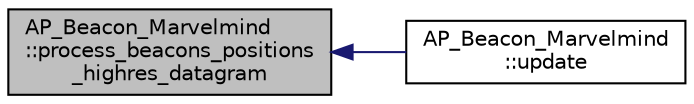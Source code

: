 digraph "AP_Beacon_Marvelmind::process_beacons_positions_highres_datagram"
{
 // INTERACTIVE_SVG=YES
  edge [fontname="Helvetica",fontsize="10",labelfontname="Helvetica",labelfontsize="10"];
  node [fontname="Helvetica",fontsize="10",shape=record];
  rankdir="LR";
  Node1 [label="AP_Beacon_Marvelmind\l::process_beacons_positions\l_highres_datagram",height=0.2,width=0.4,color="black", fillcolor="grey75", style="filled", fontcolor="black"];
  Node1 -> Node2 [dir="back",color="midnightblue",fontsize="10",style="solid",fontname="Helvetica"];
  Node2 [label="AP_Beacon_Marvelmind\l::update",height=0.2,width=0.4,color="black", fillcolor="white", style="filled",URL="$classAP__Beacon__Marvelmind.html#a81cc10e242ffdd504883044204dbcdcf"];
}
